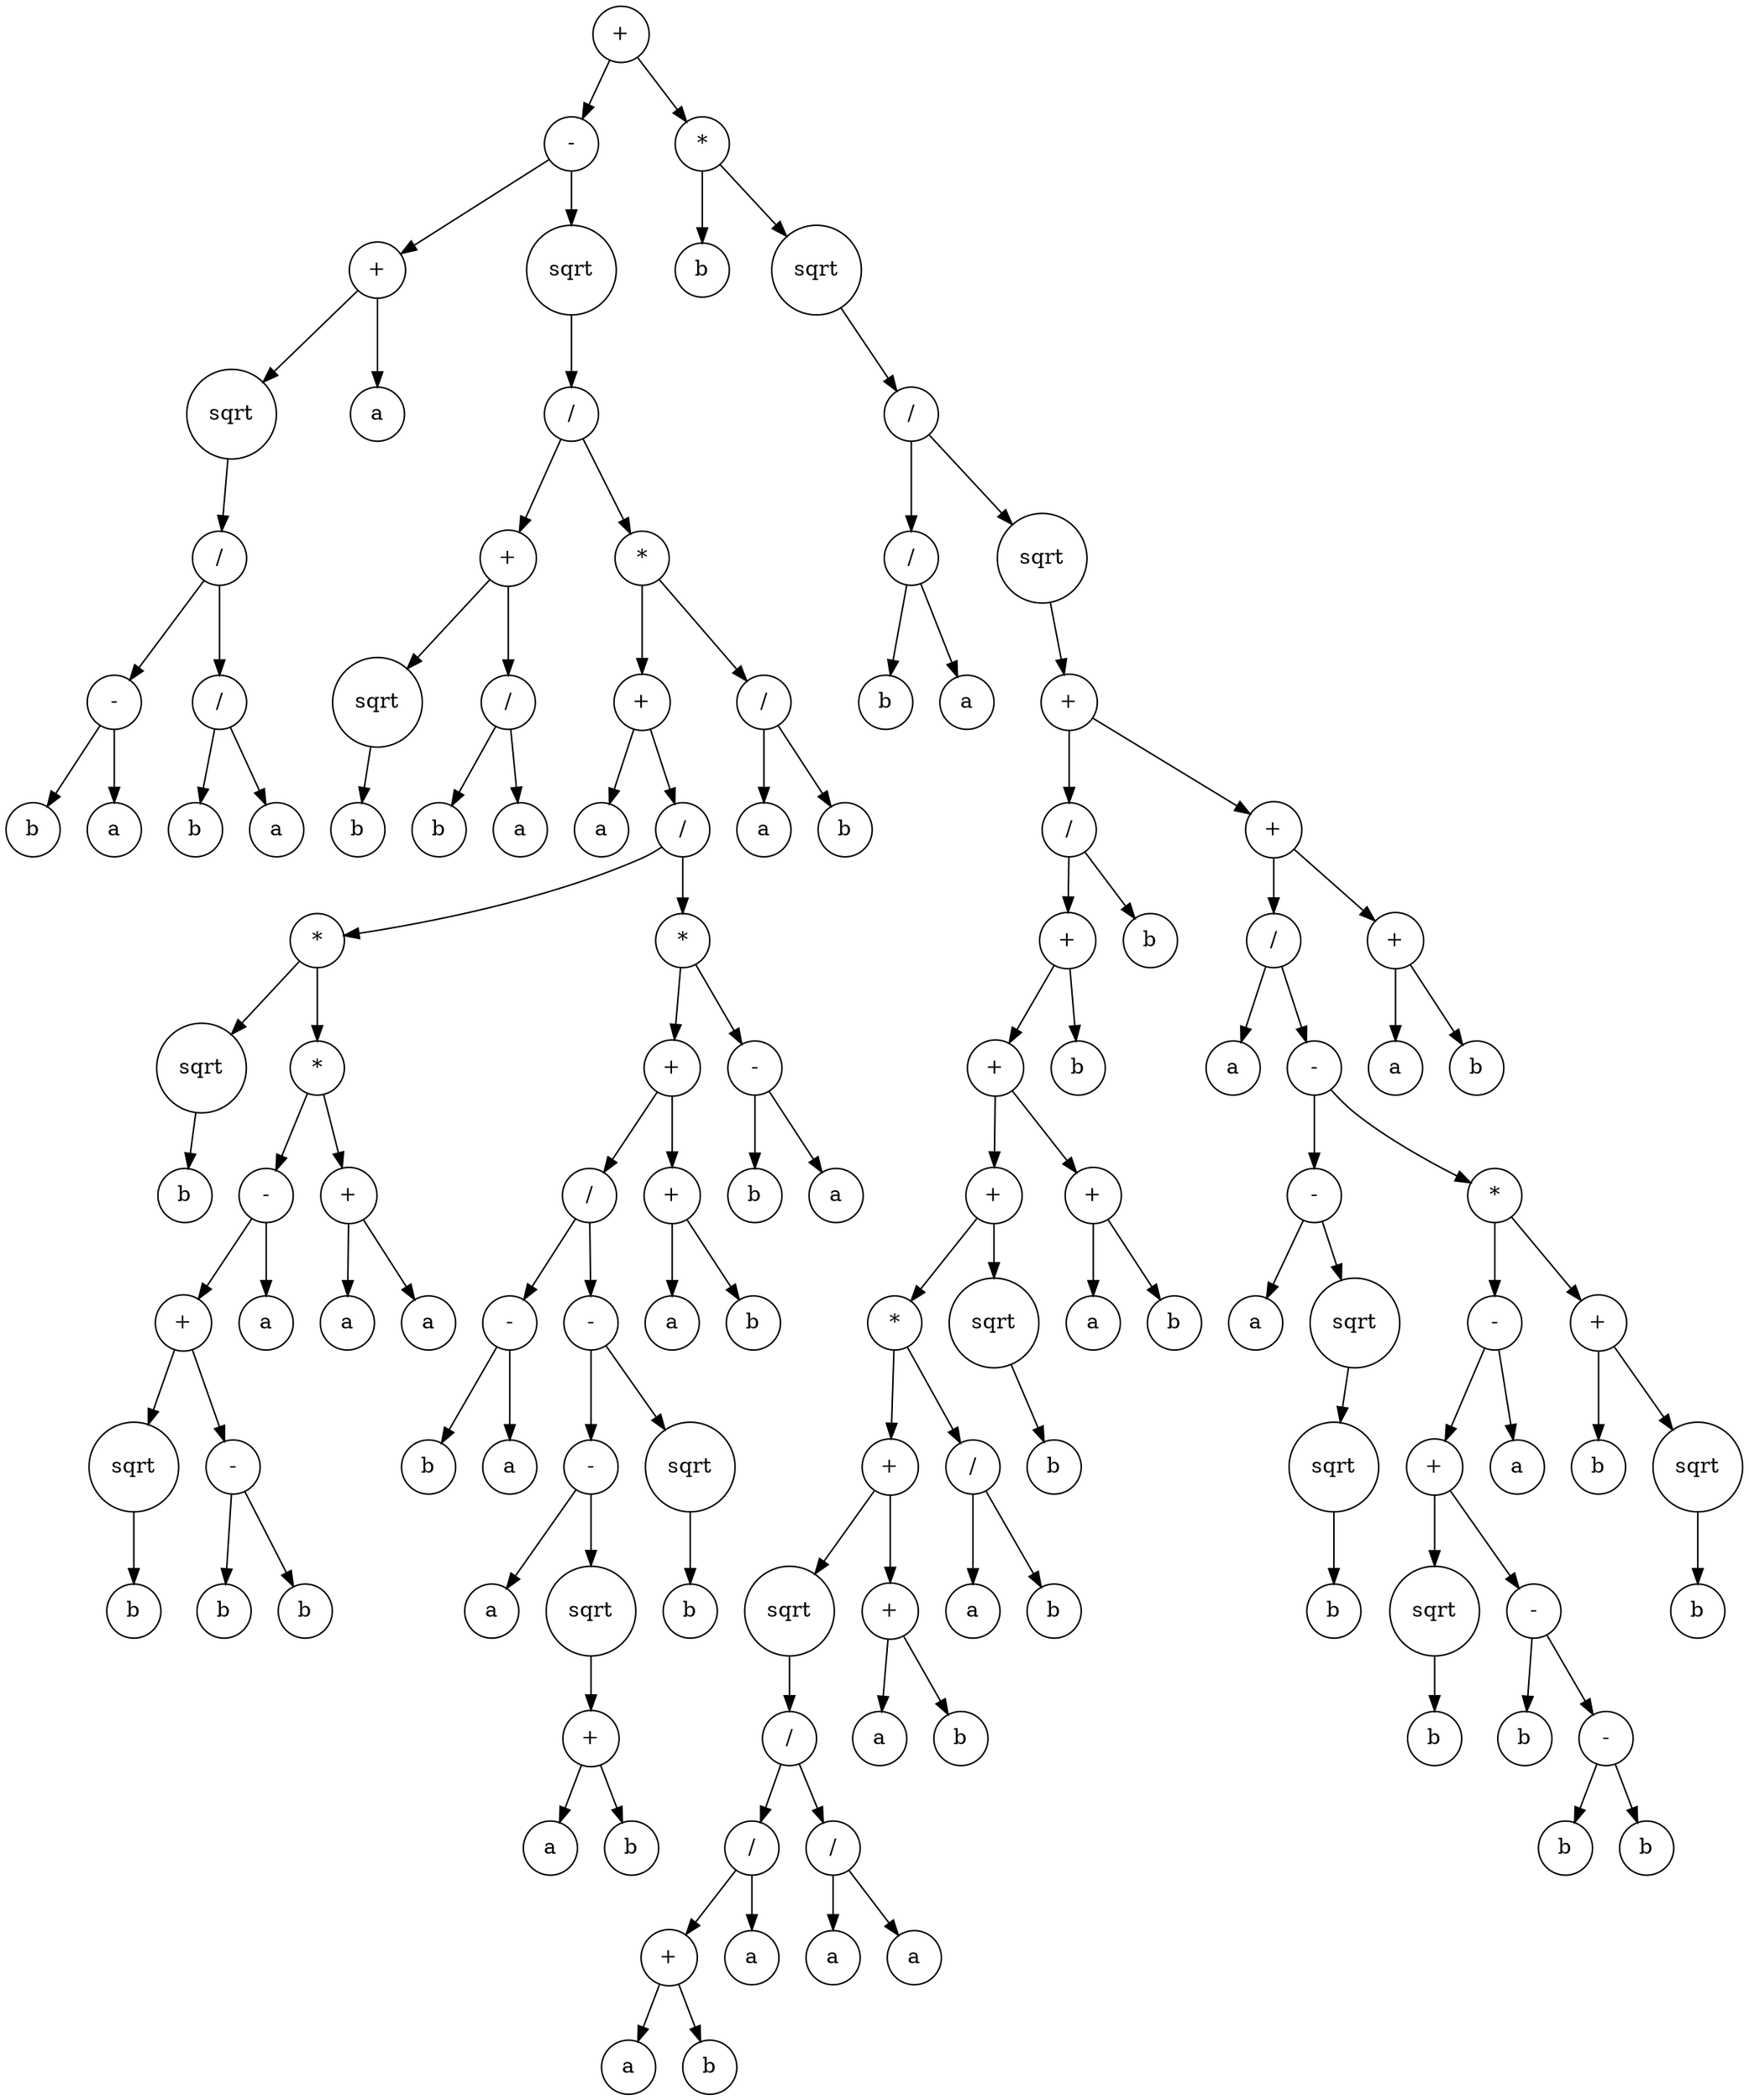 digraph g {
graph [ordering=out];
node [shape=circle];
n[label = "+"];
n0[label = "-"];
n00[label = "+"];
n000[label = "sqrt"];
n0000[label = "/"];
n00000[label = "-"];
n000000[label = "b"];
n00000 -> n000000;
n000001[label = "a"];
n00000 -> n000001;
n0000 -> n00000;
n00001[label = "/"];
n000010[label = "b"];
n00001 -> n000010;
n000011[label = "a"];
n00001 -> n000011;
n0000 -> n00001;
n000 -> n0000;
n00 -> n000;
n001[label = "a"];
n00 -> n001;
n0 -> n00;
n01[label = "sqrt"];
n010[label = "/"];
n0100[label = "+"];
n01000[label = "sqrt"];
n010000[label = "b"];
n01000 -> n010000;
n0100 -> n01000;
n01001[label = "/"];
n010010[label = "b"];
n01001 -> n010010;
n010011[label = "a"];
n01001 -> n010011;
n0100 -> n01001;
n010 -> n0100;
n0101[label = "*"];
n01010[label = "+"];
n010100[label = "a"];
n01010 -> n010100;
n010101[label = "/"];
n0101010[label = "*"];
n01010100[label = "sqrt"];
n010101000[label = "b"];
n01010100 -> n010101000;
n0101010 -> n01010100;
n01010101[label = "*"];
n010101010[label = "-"];
n0101010100[label = "+"];
n01010101000[label = "sqrt"];
n010101010000[label = "b"];
n01010101000 -> n010101010000;
n0101010100 -> n01010101000;
n01010101001[label = "-"];
n010101010010[label = "b"];
n01010101001 -> n010101010010;
n010101010011[label = "b"];
n01010101001 -> n010101010011;
n0101010100 -> n01010101001;
n010101010 -> n0101010100;
n0101010101[label = "a"];
n010101010 -> n0101010101;
n01010101 -> n010101010;
n010101011[label = "+"];
n0101010110[label = "a"];
n010101011 -> n0101010110;
n0101010111[label = "a"];
n010101011 -> n0101010111;
n01010101 -> n010101011;
n0101010 -> n01010101;
n010101 -> n0101010;
n0101011[label = "*"];
n01010110[label = "+"];
n010101100[label = "/"];
n0101011000[label = "-"];
n01010110000[label = "b"];
n0101011000 -> n01010110000;
n01010110001[label = "a"];
n0101011000 -> n01010110001;
n010101100 -> n0101011000;
n0101011001[label = "-"];
n01010110010[label = "-"];
n010101100100[label = "a"];
n01010110010 -> n010101100100;
n010101100101[label = "sqrt"];
n0101011001010[label = "+"];
n01010110010100[label = "a"];
n0101011001010 -> n01010110010100;
n01010110010101[label = "b"];
n0101011001010 -> n01010110010101;
n010101100101 -> n0101011001010;
n01010110010 -> n010101100101;
n0101011001 -> n01010110010;
n01010110011[label = "sqrt"];
n010101100110[label = "b"];
n01010110011 -> n010101100110;
n0101011001 -> n01010110011;
n010101100 -> n0101011001;
n01010110 -> n010101100;
n010101101[label = "+"];
n0101011010[label = "a"];
n010101101 -> n0101011010;
n0101011011[label = "b"];
n010101101 -> n0101011011;
n01010110 -> n010101101;
n0101011 -> n01010110;
n01010111[label = "-"];
n010101110[label = "b"];
n01010111 -> n010101110;
n010101111[label = "a"];
n01010111 -> n010101111;
n0101011 -> n01010111;
n010101 -> n0101011;
n01010 -> n010101;
n0101 -> n01010;
n01011[label = "/"];
n010110[label = "a"];
n01011 -> n010110;
n010111[label = "b"];
n01011 -> n010111;
n0101 -> n01011;
n010 -> n0101;
n01 -> n010;
n0 -> n01;
n -> n0;
n1[label = "*"];
n10[label = "b"];
n1 -> n10;
n11[label = "sqrt"];
n110[label = "/"];
n1100[label = "/"];
n11000[label = "b"];
n1100 -> n11000;
n11001[label = "a"];
n1100 -> n11001;
n110 -> n1100;
n1101[label = "sqrt"];
n11010[label = "+"];
n110100[label = "/"];
n1101000[label = "+"];
n11010000[label = "+"];
n110100000[label = "+"];
n1101000000[label = "*"];
n11010000000[label = "+"];
n110100000000[label = "sqrt"];
n1101000000000[label = "/"];
n11010000000000[label = "/"];
n110100000000000[label = "+"];
n1101000000000000[label = "a"];
n110100000000000 -> n1101000000000000;
n1101000000000001[label = "b"];
n110100000000000 -> n1101000000000001;
n11010000000000 -> n110100000000000;
n110100000000001[label = "a"];
n11010000000000 -> n110100000000001;
n1101000000000 -> n11010000000000;
n11010000000001[label = "/"];
n110100000000010[label = "a"];
n11010000000001 -> n110100000000010;
n110100000000011[label = "a"];
n11010000000001 -> n110100000000011;
n1101000000000 -> n11010000000001;
n110100000000 -> n1101000000000;
n11010000000 -> n110100000000;
n110100000001[label = "+"];
n1101000000010[label = "a"];
n110100000001 -> n1101000000010;
n1101000000011[label = "b"];
n110100000001 -> n1101000000011;
n11010000000 -> n110100000001;
n1101000000 -> n11010000000;
n11010000001[label = "/"];
n110100000010[label = "a"];
n11010000001 -> n110100000010;
n110100000011[label = "b"];
n11010000001 -> n110100000011;
n1101000000 -> n11010000001;
n110100000 -> n1101000000;
n1101000001[label = "sqrt"];
n11010000010[label = "b"];
n1101000001 -> n11010000010;
n110100000 -> n1101000001;
n11010000 -> n110100000;
n110100001[label = "+"];
n1101000010[label = "a"];
n110100001 -> n1101000010;
n1101000011[label = "b"];
n110100001 -> n1101000011;
n11010000 -> n110100001;
n1101000 -> n11010000;
n11010001[label = "b"];
n1101000 -> n11010001;
n110100 -> n1101000;
n1101001[label = "b"];
n110100 -> n1101001;
n11010 -> n110100;
n110101[label = "+"];
n1101010[label = "/"];
n11010100[label = "a"];
n1101010 -> n11010100;
n11010101[label = "-"];
n110101010[label = "-"];
n1101010100[label = "a"];
n110101010 -> n1101010100;
n1101010101[label = "sqrt"];
n11010101010[label = "sqrt"];
n110101010100[label = "b"];
n11010101010 -> n110101010100;
n1101010101 -> n11010101010;
n110101010 -> n1101010101;
n11010101 -> n110101010;
n110101011[label = "*"];
n1101010110[label = "-"];
n11010101100[label = "+"];
n110101011000[label = "sqrt"];
n1101010110000[label = "b"];
n110101011000 -> n1101010110000;
n11010101100 -> n110101011000;
n110101011001[label = "-"];
n1101010110010[label = "b"];
n110101011001 -> n1101010110010;
n1101010110011[label = "-"];
n11010101100110[label = "b"];
n1101010110011 -> n11010101100110;
n11010101100111[label = "b"];
n1101010110011 -> n11010101100111;
n110101011001 -> n1101010110011;
n11010101100 -> n110101011001;
n1101010110 -> n11010101100;
n11010101101[label = "a"];
n1101010110 -> n11010101101;
n110101011 -> n1101010110;
n1101010111[label = "+"];
n11010101110[label = "b"];
n1101010111 -> n11010101110;
n11010101111[label = "sqrt"];
n110101011110[label = "b"];
n11010101111 -> n110101011110;
n1101010111 -> n11010101111;
n110101011 -> n1101010111;
n11010101 -> n110101011;
n1101010 -> n11010101;
n110101 -> n1101010;
n1101011[label = "+"];
n11010110[label = "a"];
n1101011 -> n11010110;
n11010111[label = "b"];
n1101011 -> n11010111;
n110101 -> n1101011;
n11010 -> n110101;
n1101 -> n11010;
n110 -> n1101;
n11 -> n110;
n1 -> n11;
n -> n1;
}
